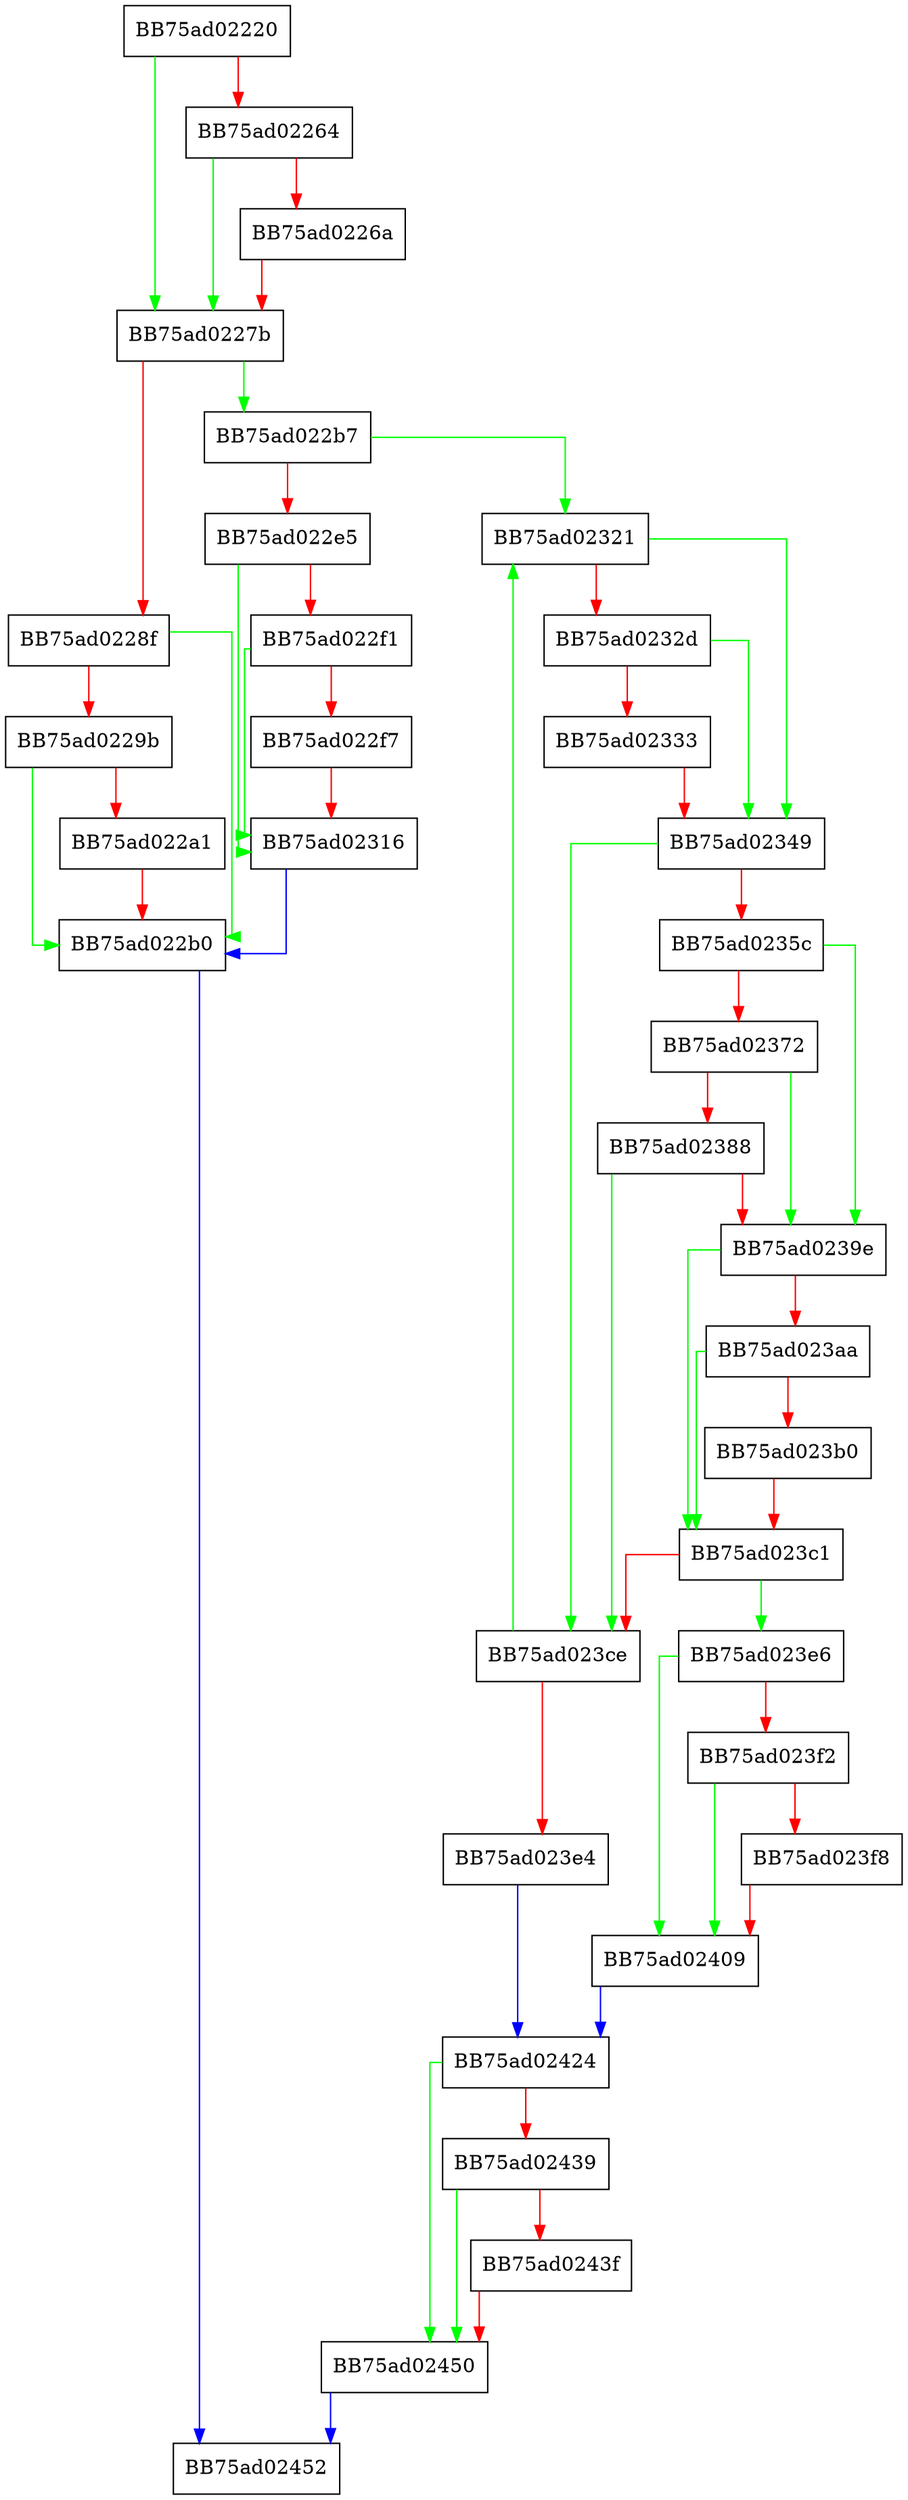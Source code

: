 digraph InjectedModuleScan32 {
  node [shape="box"];
  graph [splines=ortho];
  BB75ad02220 -> BB75ad0227b [color="green"];
  BB75ad02220 -> BB75ad02264 [color="red"];
  BB75ad02264 -> BB75ad0227b [color="green"];
  BB75ad02264 -> BB75ad0226a [color="red"];
  BB75ad0226a -> BB75ad0227b [color="red"];
  BB75ad0227b -> BB75ad022b7 [color="green"];
  BB75ad0227b -> BB75ad0228f [color="red"];
  BB75ad0228f -> BB75ad022b0 [color="green"];
  BB75ad0228f -> BB75ad0229b [color="red"];
  BB75ad0229b -> BB75ad022b0 [color="green"];
  BB75ad0229b -> BB75ad022a1 [color="red"];
  BB75ad022a1 -> BB75ad022b0 [color="red"];
  BB75ad022b0 -> BB75ad02452 [color="blue"];
  BB75ad022b7 -> BB75ad02321 [color="green"];
  BB75ad022b7 -> BB75ad022e5 [color="red"];
  BB75ad022e5 -> BB75ad02316 [color="green"];
  BB75ad022e5 -> BB75ad022f1 [color="red"];
  BB75ad022f1 -> BB75ad02316 [color="green"];
  BB75ad022f1 -> BB75ad022f7 [color="red"];
  BB75ad022f7 -> BB75ad02316 [color="red"];
  BB75ad02316 -> BB75ad022b0 [color="blue"];
  BB75ad02321 -> BB75ad02349 [color="green"];
  BB75ad02321 -> BB75ad0232d [color="red"];
  BB75ad0232d -> BB75ad02349 [color="green"];
  BB75ad0232d -> BB75ad02333 [color="red"];
  BB75ad02333 -> BB75ad02349 [color="red"];
  BB75ad02349 -> BB75ad023ce [color="green"];
  BB75ad02349 -> BB75ad0235c [color="red"];
  BB75ad0235c -> BB75ad0239e [color="green"];
  BB75ad0235c -> BB75ad02372 [color="red"];
  BB75ad02372 -> BB75ad0239e [color="green"];
  BB75ad02372 -> BB75ad02388 [color="red"];
  BB75ad02388 -> BB75ad023ce [color="green"];
  BB75ad02388 -> BB75ad0239e [color="red"];
  BB75ad0239e -> BB75ad023c1 [color="green"];
  BB75ad0239e -> BB75ad023aa [color="red"];
  BB75ad023aa -> BB75ad023c1 [color="green"];
  BB75ad023aa -> BB75ad023b0 [color="red"];
  BB75ad023b0 -> BB75ad023c1 [color="red"];
  BB75ad023c1 -> BB75ad023e6 [color="green"];
  BB75ad023c1 -> BB75ad023ce [color="red"];
  BB75ad023ce -> BB75ad02321 [color="green"];
  BB75ad023ce -> BB75ad023e4 [color="red"];
  BB75ad023e4 -> BB75ad02424 [color="blue"];
  BB75ad023e6 -> BB75ad02409 [color="green"];
  BB75ad023e6 -> BB75ad023f2 [color="red"];
  BB75ad023f2 -> BB75ad02409 [color="green"];
  BB75ad023f2 -> BB75ad023f8 [color="red"];
  BB75ad023f8 -> BB75ad02409 [color="red"];
  BB75ad02409 -> BB75ad02424 [color="blue"];
  BB75ad02424 -> BB75ad02450 [color="green"];
  BB75ad02424 -> BB75ad02439 [color="red"];
  BB75ad02439 -> BB75ad02450 [color="green"];
  BB75ad02439 -> BB75ad0243f [color="red"];
  BB75ad0243f -> BB75ad02450 [color="red"];
  BB75ad02450 -> BB75ad02452 [color="blue"];
}